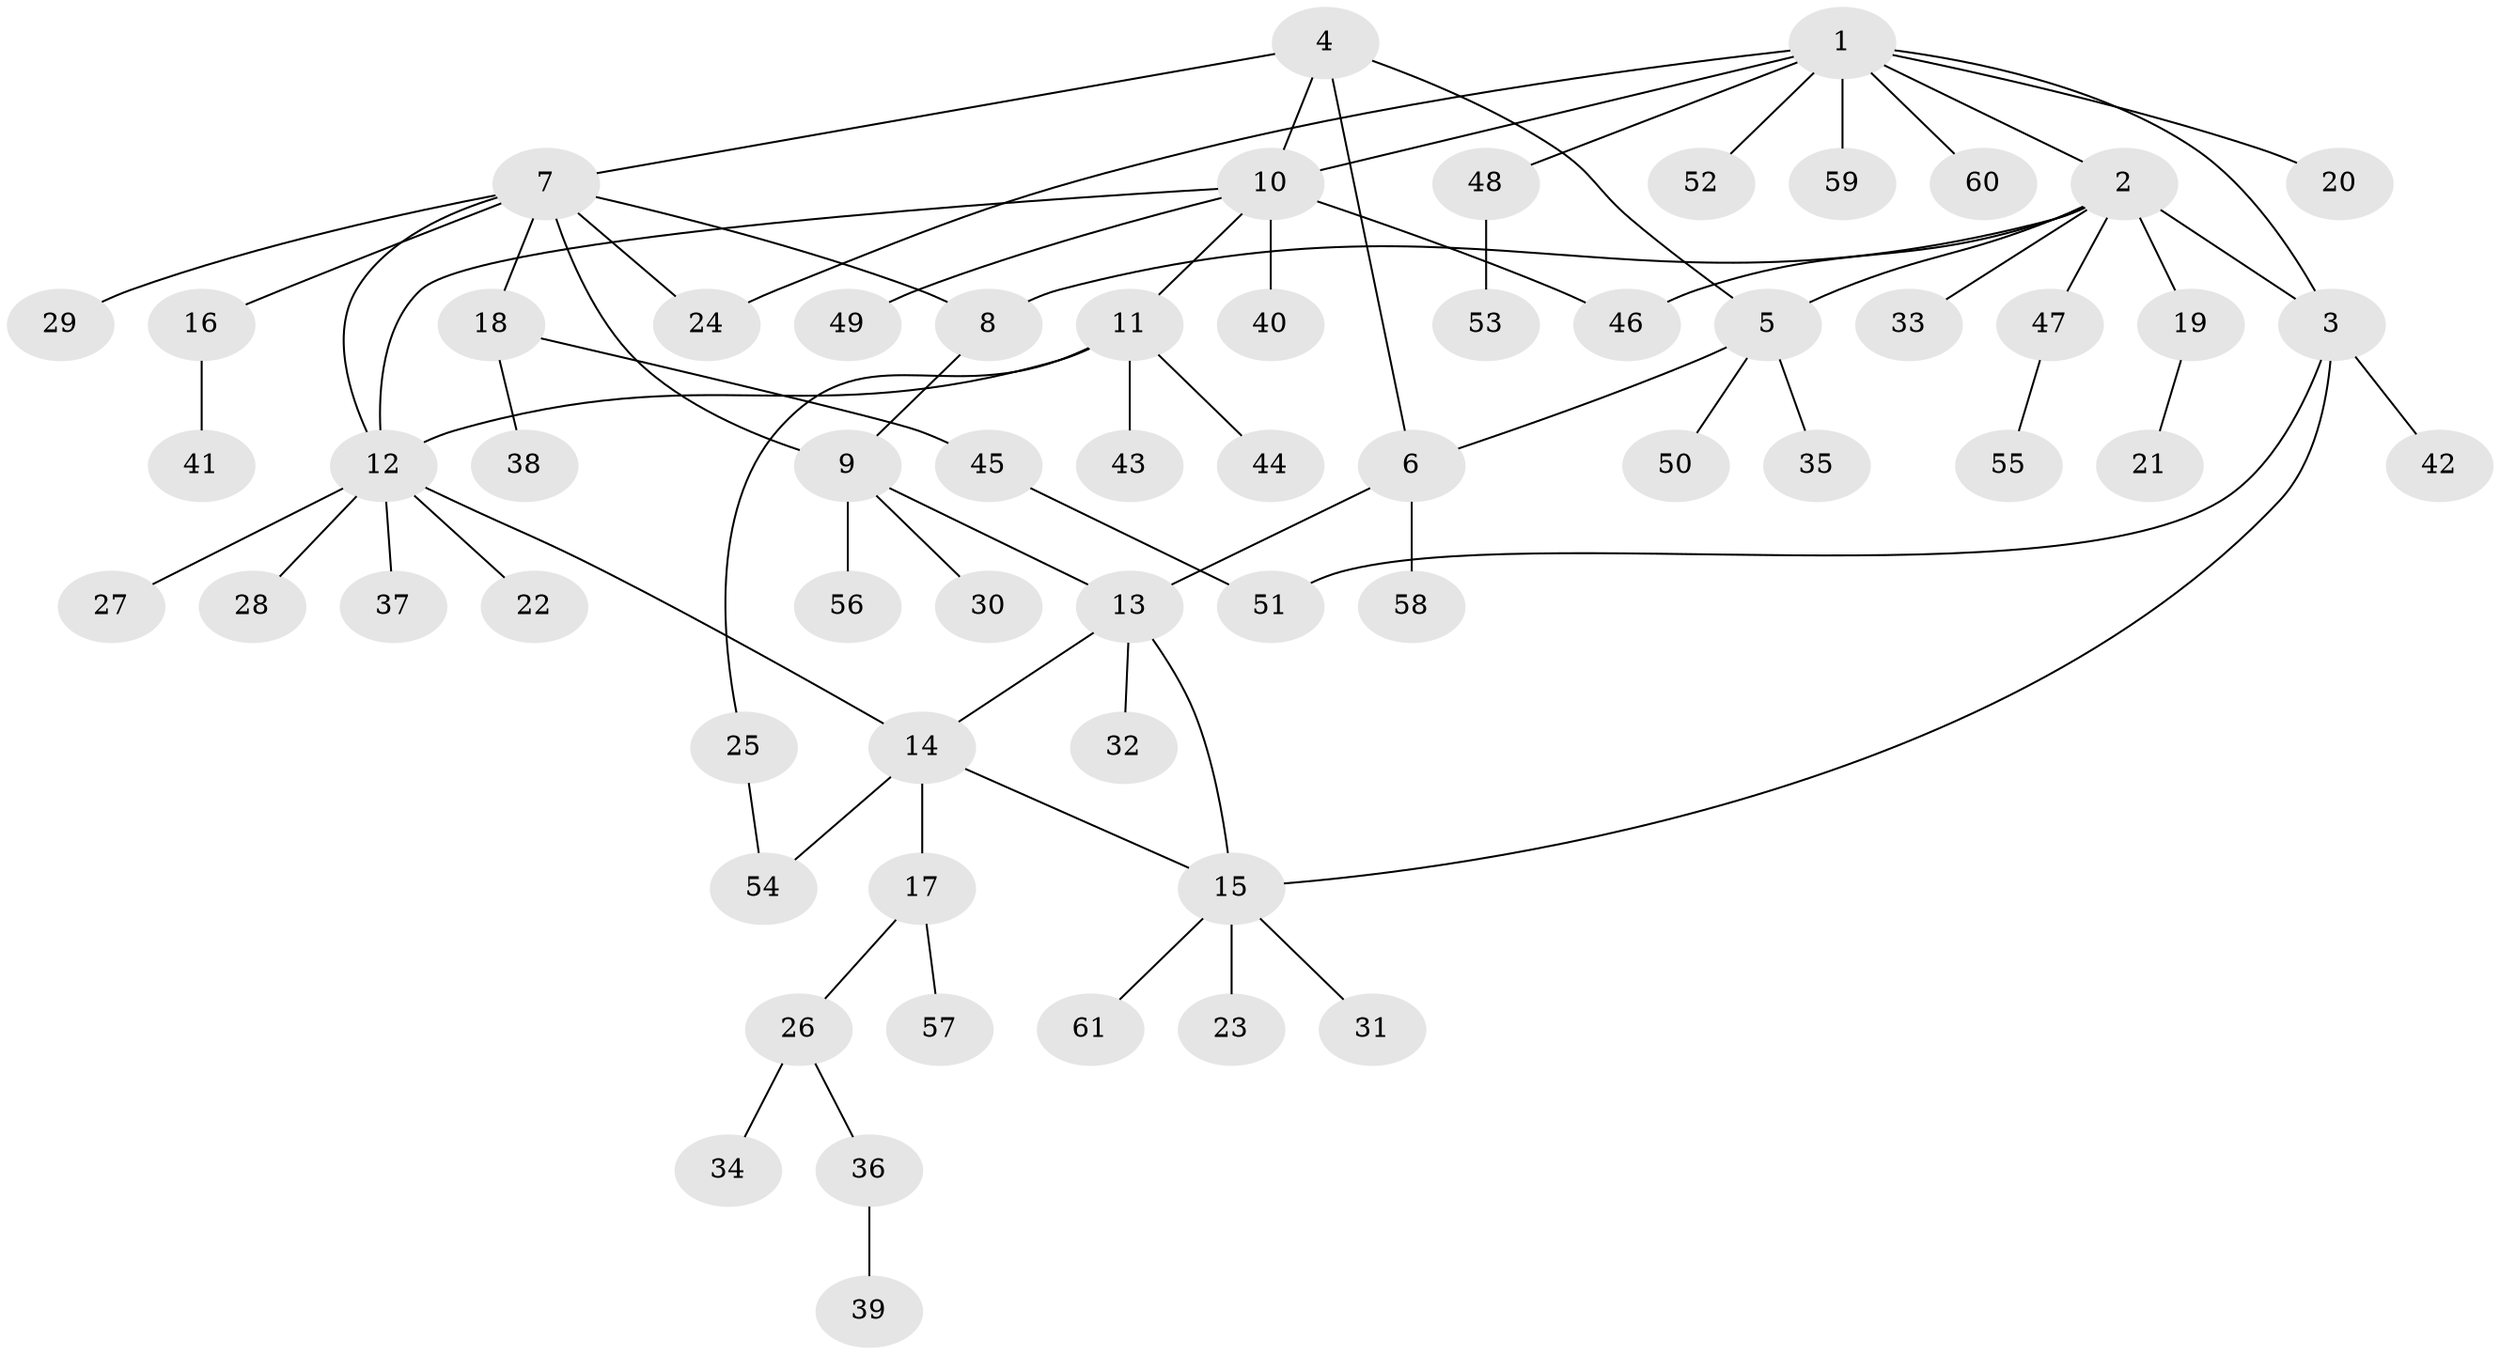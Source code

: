 // Generated by graph-tools (version 1.1) at 2025/11/02/27/25 16:11:34]
// undirected, 61 vertices, 75 edges
graph export_dot {
graph [start="1"]
  node [color=gray90,style=filled];
  1;
  2;
  3;
  4;
  5;
  6;
  7;
  8;
  9;
  10;
  11;
  12;
  13;
  14;
  15;
  16;
  17;
  18;
  19;
  20;
  21;
  22;
  23;
  24;
  25;
  26;
  27;
  28;
  29;
  30;
  31;
  32;
  33;
  34;
  35;
  36;
  37;
  38;
  39;
  40;
  41;
  42;
  43;
  44;
  45;
  46;
  47;
  48;
  49;
  50;
  51;
  52;
  53;
  54;
  55;
  56;
  57;
  58;
  59;
  60;
  61;
  1 -- 2;
  1 -- 3;
  1 -- 10;
  1 -- 20;
  1 -- 24;
  1 -- 48;
  1 -- 52;
  1 -- 59;
  1 -- 60;
  2 -- 3;
  2 -- 5;
  2 -- 8;
  2 -- 19;
  2 -- 33;
  2 -- 46;
  2 -- 47;
  3 -- 15;
  3 -- 42;
  3 -- 51;
  4 -- 5;
  4 -- 6;
  4 -- 7;
  4 -- 10;
  5 -- 6;
  5 -- 35;
  5 -- 50;
  6 -- 13;
  6 -- 58;
  7 -- 8;
  7 -- 9;
  7 -- 12;
  7 -- 16;
  7 -- 18;
  7 -- 24;
  7 -- 29;
  8 -- 9;
  9 -- 13;
  9 -- 30;
  9 -- 56;
  10 -- 11;
  10 -- 12;
  10 -- 40;
  10 -- 46;
  10 -- 49;
  11 -- 12;
  11 -- 25;
  11 -- 43;
  11 -- 44;
  12 -- 14;
  12 -- 22;
  12 -- 27;
  12 -- 28;
  12 -- 37;
  13 -- 14;
  13 -- 15;
  13 -- 32;
  14 -- 15;
  14 -- 17;
  14 -- 54;
  15 -- 23;
  15 -- 31;
  15 -- 61;
  16 -- 41;
  17 -- 26;
  17 -- 57;
  18 -- 38;
  18 -- 45;
  19 -- 21;
  25 -- 54;
  26 -- 34;
  26 -- 36;
  36 -- 39;
  45 -- 51;
  47 -- 55;
  48 -- 53;
}
